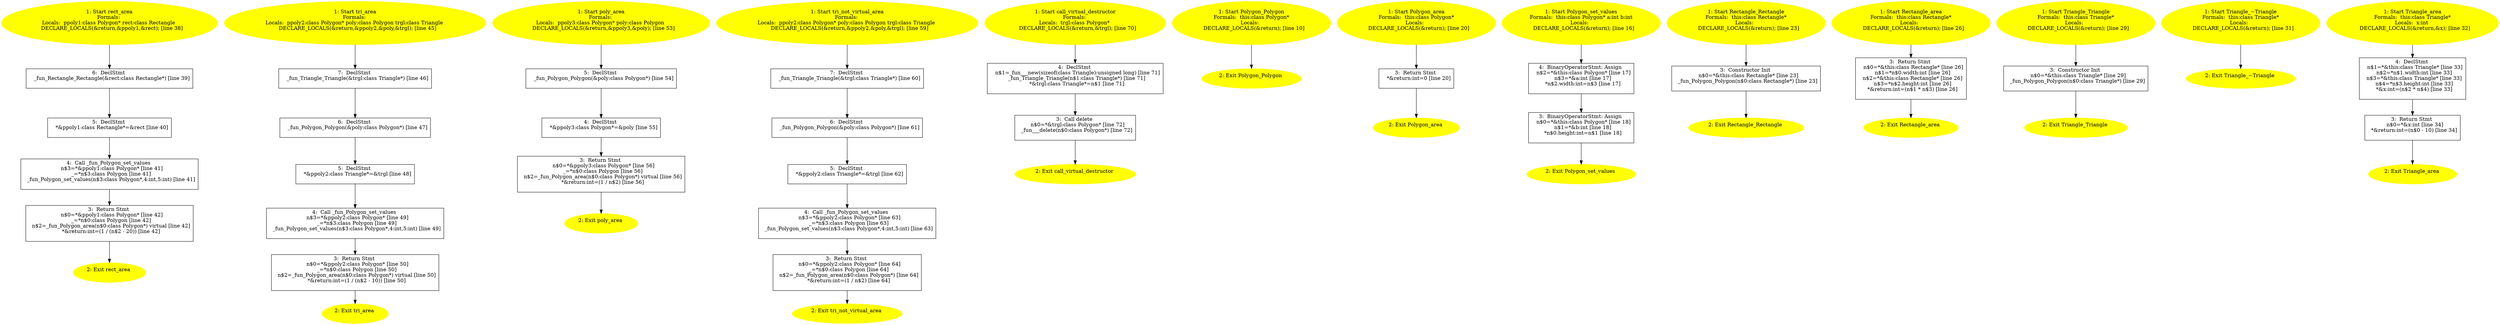 /* @generated */
digraph iCFG {
"rect_area{d41d8cd98f00b204e9800998ecf8427e_Z9rect_areav}.7529a669146a302c010325a70020bd20_1" [label="1: Start rect_area\nFormals: \nLocals:  ppoly1:class Polygon* rect:class Rectangle \n   DECLARE_LOCALS(&return,&ppoly1,&rect); [line 38]\n " color=yellow style=filled]
	

	 "rect_area{d41d8cd98f00b204e9800998ecf8427e_Z9rect_areav}.7529a669146a302c010325a70020bd20_1" -> "rect_area{d41d8cd98f00b204e9800998ecf8427e_Z9rect_areav}.7529a669146a302c010325a70020bd20_6" ;
"rect_area{d41d8cd98f00b204e9800998ecf8427e_Z9rect_areav}.7529a669146a302c010325a70020bd20_2" [label="2: Exit rect_area \n  " color=yellow style=filled]
	

"rect_area{d41d8cd98f00b204e9800998ecf8427e_Z9rect_areav}.7529a669146a302c010325a70020bd20_3" [label="3:  Return Stmt \n   n$0=*&ppoly1:class Polygon* [line 42]\n  _=*n$0:class Polygon [line 42]\n  n$2=_fun_Polygon_area(n$0:class Polygon*) virtual [line 42]\n  *&return:int=(1 / (n$2 - 20)) [line 42]\n " shape="box"]
	

	 "rect_area{d41d8cd98f00b204e9800998ecf8427e_Z9rect_areav}.7529a669146a302c010325a70020bd20_3" -> "rect_area{d41d8cd98f00b204e9800998ecf8427e_Z9rect_areav}.7529a669146a302c010325a70020bd20_2" ;
"rect_area{d41d8cd98f00b204e9800998ecf8427e_Z9rect_areav}.7529a669146a302c010325a70020bd20_4" [label="4:  Call _fun_Polygon_set_values \n   n$3=*&ppoly1:class Polygon* [line 41]\n  _=*n$3:class Polygon [line 41]\n  _fun_Polygon_set_values(n$3:class Polygon*,4:int,5:int) [line 41]\n " shape="box"]
	

	 "rect_area{d41d8cd98f00b204e9800998ecf8427e_Z9rect_areav}.7529a669146a302c010325a70020bd20_4" -> "rect_area{d41d8cd98f00b204e9800998ecf8427e_Z9rect_areav}.7529a669146a302c010325a70020bd20_3" ;
"rect_area{d41d8cd98f00b204e9800998ecf8427e_Z9rect_areav}.7529a669146a302c010325a70020bd20_5" [label="5:  DeclStmt \n   *&ppoly1:class Rectangle*=&rect [line 40]\n " shape="box"]
	

	 "rect_area{d41d8cd98f00b204e9800998ecf8427e_Z9rect_areav}.7529a669146a302c010325a70020bd20_5" -> "rect_area{d41d8cd98f00b204e9800998ecf8427e_Z9rect_areav}.7529a669146a302c010325a70020bd20_4" ;
"rect_area{d41d8cd98f00b204e9800998ecf8427e_Z9rect_areav}.7529a669146a302c010325a70020bd20_6" [label="6:  DeclStmt \n   _fun_Rectangle_Rectangle(&rect:class Rectangle*) [line 39]\n " shape="box"]
	

	 "rect_area{d41d8cd98f00b204e9800998ecf8427e_Z9rect_areav}.7529a669146a302c010325a70020bd20_6" -> "rect_area{d41d8cd98f00b204e9800998ecf8427e_Z9rect_areav}.7529a669146a302c010325a70020bd20_5" ;
"tri_area{d41d8cd98f00b204e9800998ecf8427e_Z8tri_areav}.0f1edae6ba2b819805933f1e9be25f77_1" [label="1: Start tri_area\nFormals: \nLocals:  ppoly2:class Polygon* poly:class Polygon trgl:class Triangle \n   DECLARE_LOCALS(&return,&ppoly2,&poly,&trgl); [line 45]\n " color=yellow style=filled]
	

	 "tri_area{d41d8cd98f00b204e9800998ecf8427e_Z8tri_areav}.0f1edae6ba2b819805933f1e9be25f77_1" -> "tri_area{d41d8cd98f00b204e9800998ecf8427e_Z8tri_areav}.0f1edae6ba2b819805933f1e9be25f77_7" ;
"tri_area{d41d8cd98f00b204e9800998ecf8427e_Z8tri_areav}.0f1edae6ba2b819805933f1e9be25f77_2" [label="2: Exit tri_area \n  " color=yellow style=filled]
	

"tri_area{d41d8cd98f00b204e9800998ecf8427e_Z8tri_areav}.0f1edae6ba2b819805933f1e9be25f77_3" [label="3:  Return Stmt \n   n$0=*&ppoly2:class Polygon* [line 50]\n  _=*n$0:class Polygon [line 50]\n  n$2=_fun_Polygon_area(n$0:class Polygon*) virtual [line 50]\n  *&return:int=(1 / (n$2 - 10)) [line 50]\n " shape="box"]
	

	 "tri_area{d41d8cd98f00b204e9800998ecf8427e_Z8tri_areav}.0f1edae6ba2b819805933f1e9be25f77_3" -> "tri_area{d41d8cd98f00b204e9800998ecf8427e_Z8tri_areav}.0f1edae6ba2b819805933f1e9be25f77_2" ;
"tri_area{d41d8cd98f00b204e9800998ecf8427e_Z8tri_areav}.0f1edae6ba2b819805933f1e9be25f77_4" [label="4:  Call _fun_Polygon_set_values \n   n$3=*&ppoly2:class Polygon* [line 49]\n  _=*n$3:class Polygon [line 49]\n  _fun_Polygon_set_values(n$3:class Polygon*,4:int,5:int) [line 49]\n " shape="box"]
	

	 "tri_area{d41d8cd98f00b204e9800998ecf8427e_Z8tri_areav}.0f1edae6ba2b819805933f1e9be25f77_4" -> "tri_area{d41d8cd98f00b204e9800998ecf8427e_Z8tri_areav}.0f1edae6ba2b819805933f1e9be25f77_3" ;
"tri_area{d41d8cd98f00b204e9800998ecf8427e_Z8tri_areav}.0f1edae6ba2b819805933f1e9be25f77_5" [label="5:  DeclStmt \n   *&ppoly2:class Triangle*=&trgl [line 48]\n " shape="box"]
	

	 "tri_area{d41d8cd98f00b204e9800998ecf8427e_Z8tri_areav}.0f1edae6ba2b819805933f1e9be25f77_5" -> "tri_area{d41d8cd98f00b204e9800998ecf8427e_Z8tri_areav}.0f1edae6ba2b819805933f1e9be25f77_4" ;
"tri_area{d41d8cd98f00b204e9800998ecf8427e_Z8tri_areav}.0f1edae6ba2b819805933f1e9be25f77_6" [label="6:  DeclStmt \n   _fun_Polygon_Polygon(&poly:class Polygon*) [line 47]\n " shape="box"]
	

	 "tri_area{d41d8cd98f00b204e9800998ecf8427e_Z8tri_areav}.0f1edae6ba2b819805933f1e9be25f77_6" -> "tri_area{d41d8cd98f00b204e9800998ecf8427e_Z8tri_areav}.0f1edae6ba2b819805933f1e9be25f77_5" ;
"tri_area{d41d8cd98f00b204e9800998ecf8427e_Z8tri_areav}.0f1edae6ba2b819805933f1e9be25f77_7" [label="7:  DeclStmt \n   _fun_Triangle_Triangle(&trgl:class Triangle*) [line 46]\n " shape="box"]
	

	 "tri_area{d41d8cd98f00b204e9800998ecf8427e_Z8tri_areav}.0f1edae6ba2b819805933f1e9be25f77_7" -> "tri_area{d41d8cd98f00b204e9800998ecf8427e_Z8tri_areav}.0f1edae6ba2b819805933f1e9be25f77_6" ;
"poly_area{d41d8cd98f00b204e9800998ecf8427e_Z9poly_areav}.d5bab9d8f5750ce420a904005e7c5ece_1" [label="1: Start poly_area\nFormals: \nLocals:  ppoly3:class Polygon* poly:class Polygon \n   DECLARE_LOCALS(&return,&ppoly3,&poly); [line 53]\n " color=yellow style=filled]
	

	 "poly_area{d41d8cd98f00b204e9800998ecf8427e_Z9poly_areav}.d5bab9d8f5750ce420a904005e7c5ece_1" -> "poly_area{d41d8cd98f00b204e9800998ecf8427e_Z9poly_areav}.d5bab9d8f5750ce420a904005e7c5ece_5" ;
"poly_area{d41d8cd98f00b204e9800998ecf8427e_Z9poly_areav}.d5bab9d8f5750ce420a904005e7c5ece_2" [label="2: Exit poly_area \n  " color=yellow style=filled]
	

"poly_area{d41d8cd98f00b204e9800998ecf8427e_Z9poly_areav}.d5bab9d8f5750ce420a904005e7c5ece_3" [label="3:  Return Stmt \n   n$0=*&ppoly3:class Polygon* [line 56]\n  _=*n$0:class Polygon [line 56]\n  n$2=_fun_Polygon_area(n$0:class Polygon*) virtual [line 56]\n  *&return:int=(1 / n$2) [line 56]\n " shape="box"]
	

	 "poly_area{d41d8cd98f00b204e9800998ecf8427e_Z9poly_areav}.d5bab9d8f5750ce420a904005e7c5ece_3" -> "poly_area{d41d8cd98f00b204e9800998ecf8427e_Z9poly_areav}.d5bab9d8f5750ce420a904005e7c5ece_2" ;
"poly_area{d41d8cd98f00b204e9800998ecf8427e_Z9poly_areav}.d5bab9d8f5750ce420a904005e7c5ece_4" [label="4:  DeclStmt \n   *&ppoly3:class Polygon*=&poly [line 55]\n " shape="box"]
	

	 "poly_area{d41d8cd98f00b204e9800998ecf8427e_Z9poly_areav}.d5bab9d8f5750ce420a904005e7c5ece_4" -> "poly_area{d41d8cd98f00b204e9800998ecf8427e_Z9poly_areav}.d5bab9d8f5750ce420a904005e7c5ece_3" ;
"poly_area{d41d8cd98f00b204e9800998ecf8427e_Z9poly_areav}.d5bab9d8f5750ce420a904005e7c5ece_5" [label="5:  DeclStmt \n   _fun_Polygon_Polygon(&poly:class Polygon*) [line 54]\n " shape="box"]
	

	 "poly_area{d41d8cd98f00b204e9800998ecf8427e_Z9poly_areav}.d5bab9d8f5750ce420a904005e7c5ece_5" -> "poly_area{d41d8cd98f00b204e9800998ecf8427e_Z9poly_areav}.d5bab9d8f5750ce420a904005e7c5ece_4" ;
"tri_not_virtual_area{d41d8cd98f00b204e9800998ecf8427e_Z20tri_not_virtual_areav}.5709e7f49118f7ebd6a079236a45d015_1" [label="1: Start tri_not_virtual_area\nFormals: \nLocals:  ppoly2:class Polygon* poly:class Polygon trgl:class Triangle \n   DECLARE_LOCALS(&return,&ppoly2,&poly,&trgl); [line 59]\n " color=yellow style=filled]
	

	 "tri_not_virtual_area{d41d8cd98f00b204e9800998ecf8427e_Z20tri_not_virtual_areav}.5709e7f49118f7ebd6a079236a45d015_1" -> "tri_not_virtual_area{d41d8cd98f00b204e9800998ecf8427e_Z20tri_not_virtual_areav}.5709e7f49118f7ebd6a079236a45d015_7" ;
"tri_not_virtual_area{d41d8cd98f00b204e9800998ecf8427e_Z20tri_not_virtual_areav}.5709e7f49118f7ebd6a079236a45d015_2" [label="2: Exit tri_not_virtual_area \n  " color=yellow style=filled]
	

"tri_not_virtual_area{d41d8cd98f00b204e9800998ecf8427e_Z20tri_not_virtual_areav}.5709e7f49118f7ebd6a079236a45d015_3" [label="3:  Return Stmt \n   n$0=*&ppoly2:class Polygon* [line 64]\n  _=*n$0:class Polygon [line 64]\n  n$2=_fun_Polygon_area(n$0:class Polygon*) [line 64]\n  *&return:int=(1 / n$2) [line 64]\n " shape="box"]
	

	 "tri_not_virtual_area{d41d8cd98f00b204e9800998ecf8427e_Z20tri_not_virtual_areav}.5709e7f49118f7ebd6a079236a45d015_3" -> "tri_not_virtual_area{d41d8cd98f00b204e9800998ecf8427e_Z20tri_not_virtual_areav}.5709e7f49118f7ebd6a079236a45d015_2" ;
"tri_not_virtual_area{d41d8cd98f00b204e9800998ecf8427e_Z20tri_not_virtual_areav}.5709e7f49118f7ebd6a079236a45d015_4" [label="4:  Call _fun_Polygon_set_values \n   n$3=*&ppoly2:class Polygon* [line 63]\n  _=*n$3:class Polygon [line 63]\n  _fun_Polygon_set_values(n$3:class Polygon*,4:int,5:int) [line 63]\n " shape="box"]
	

	 "tri_not_virtual_area{d41d8cd98f00b204e9800998ecf8427e_Z20tri_not_virtual_areav}.5709e7f49118f7ebd6a079236a45d015_4" -> "tri_not_virtual_area{d41d8cd98f00b204e9800998ecf8427e_Z20tri_not_virtual_areav}.5709e7f49118f7ebd6a079236a45d015_3" ;
"tri_not_virtual_area{d41d8cd98f00b204e9800998ecf8427e_Z20tri_not_virtual_areav}.5709e7f49118f7ebd6a079236a45d015_5" [label="5:  DeclStmt \n   *&ppoly2:class Triangle*=&trgl [line 62]\n " shape="box"]
	

	 "tri_not_virtual_area{d41d8cd98f00b204e9800998ecf8427e_Z20tri_not_virtual_areav}.5709e7f49118f7ebd6a079236a45d015_5" -> "tri_not_virtual_area{d41d8cd98f00b204e9800998ecf8427e_Z20tri_not_virtual_areav}.5709e7f49118f7ebd6a079236a45d015_4" ;
"tri_not_virtual_area{d41d8cd98f00b204e9800998ecf8427e_Z20tri_not_virtual_areav}.5709e7f49118f7ebd6a079236a45d015_6" [label="6:  DeclStmt \n   _fun_Polygon_Polygon(&poly:class Polygon*) [line 61]\n " shape="box"]
	

	 "tri_not_virtual_area{d41d8cd98f00b204e9800998ecf8427e_Z20tri_not_virtual_areav}.5709e7f49118f7ebd6a079236a45d015_6" -> "tri_not_virtual_area{d41d8cd98f00b204e9800998ecf8427e_Z20tri_not_virtual_areav}.5709e7f49118f7ebd6a079236a45d015_5" ;
"tri_not_virtual_area{d41d8cd98f00b204e9800998ecf8427e_Z20tri_not_virtual_areav}.5709e7f49118f7ebd6a079236a45d015_7" [label="7:  DeclStmt \n   _fun_Triangle_Triangle(&trgl:class Triangle*) [line 60]\n " shape="box"]
	

	 "tri_not_virtual_area{d41d8cd98f00b204e9800998ecf8427e_Z20tri_not_virtual_areav}.5709e7f49118f7ebd6a079236a45d015_7" -> "tri_not_virtual_area{d41d8cd98f00b204e9800998ecf8427e_Z20tri_not_virtual_areav}.5709e7f49118f7ebd6a079236a45d015_6" ;
"call_virtual_destructor{d41d8cd98f00b204e9800998ecf8427e_Z23call_virtual_destructorv}.68392b9d3995addf010d1894d7d11474_1" [label="1: Start call_virtual_destructor\nFormals: \nLocals:  trgl:class Polygon* \n   DECLARE_LOCALS(&return,&trgl); [line 70]\n " color=yellow style=filled]
	

	 "call_virtual_destructor{d41d8cd98f00b204e9800998ecf8427e_Z23call_virtual_destructorv}.68392b9d3995addf010d1894d7d11474_1" -> "call_virtual_destructor{d41d8cd98f00b204e9800998ecf8427e_Z23call_virtual_destructorv}.68392b9d3995addf010d1894d7d11474_4" ;
"call_virtual_destructor{d41d8cd98f00b204e9800998ecf8427e_Z23call_virtual_destructorv}.68392b9d3995addf010d1894d7d11474_2" [label="2: Exit call_virtual_destructor \n  " color=yellow style=filled]
	

"call_virtual_destructor{d41d8cd98f00b204e9800998ecf8427e_Z23call_virtual_destructorv}.68392b9d3995addf010d1894d7d11474_3" [label="3:  Call delete \n   n$0=*&trgl:class Polygon* [line 72]\n  _fun___delete(n$0:class Polygon*) [line 72]\n " shape="box"]
	

	 "call_virtual_destructor{d41d8cd98f00b204e9800998ecf8427e_Z23call_virtual_destructorv}.68392b9d3995addf010d1894d7d11474_3" -> "call_virtual_destructor{d41d8cd98f00b204e9800998ecf8427e_Z23call_virtual_destructorv}.68392b9d3995addf010d1894d7d11474_2" ;
"call_virtual_destructor{d41d8cd98f00b204e9800998ecf8427e_Z23call_virtual_destructorv}.68392b9d3995addf010d1894d7d11474_4" [label="4:  DeclStmt \n   n$1=_fun___new(sizeof(class Triangle):unsigned long) [line 71]\n  _fun_Triangle_Triangle(n$1:class Triangle*) [line 71]\n  *&trgl:class Triangle*=n$1 [line 71]\n " shape="box"]
	

	 "call_virtual_destructor{d41d8cd98f00b204e9800998ecf8427e_Z23call_virtual_destructorv}.68392b9d3995addf010d1894d7d11474_4" -> "call_virtual_destructor{d41d8cd98f00b204e9800998ecf8427e_Z23call_virtual_destructorv}.68392b9d3995addf010d1894d7d11474_3" ;
"Polygon_Polygon{_ZN7PolygonC1Ev}.2a714be9fcd2e1253a8bf3bc3a67805f_1" [label="1: Start Polygon_Polygon\nFormals:  this:class Polygon*\nLocals:  \n   DECLARE_LOCALS(&return); [line 10]\n " color=yellow style=filled]
	

	 "Polygon_Polygon{_ZN7PolygonC1Ev}.2a714be9fcd2e1253a8bf3bc3a67805f_1" -> "Polygon_Polygon{_ZN7PolygonC1Ev}.2a714be9fcd2e1253a8bf3bc3a67805f_2" ;
"Polygon_Polygon{_ZN7PolygonC1Ev}.2a714be9fcd2e1253a8bf3bc3a67805f_2" [label="2: Exit Polygon_Polygon \n  " color=yellow style=filled]
	

"Polygon_area(_ZN7Polygon4areaEv).a4c8d02a550bb3730b6a7c9c51eedfb5_1" [label="1: Start Polygon_area\nFormals:  this:class Polygon*\nLocals:  \n   DECLARE_LOCALS(&return); [line 20]\n " color=yellow style=filled]
	

	 "Polygon_area(_ZN7Polygon4areaEv).a4c8d02a550bb3730b6a7c9c51eedfb5_1" -> "Polygon_area(_ZN7Polygon4areaEv).a4c8d02a550bb3730b6a7c9c51eedfb5_3" ;
"Polygon_area(_ZN7Polygon4areaEv).a4c8d02a550bb3730b6a7c9c51eedfb5_2" [label="2: Exit Polygon_area \n  " color=yellow style=filled]
	

"Polygon_area(_ZN7Polygon4areaEv).a4c8d02a550bb3730b6a7c9c51eedfb5_3" [label="3:  Return Stmt \n   *&return:int=0 [line 20]\n " shape="box"]
	

	 "Polygon_area(_ZN7Polygon4areaEv).a4c8d02a550bb3730b6a7c9c51eedfb5_3" -> "Polygon_area(_ZN7Polygon4areaEv).a4c8d02a550bb3730b6a7c9c51eedfb5_2" ;
"Polygon_set_values(_ZN7Polygon10set_valuesEii).bcfa031644af6cee44482628104a931b_1" [label="1: Start Polygon_set_values\nFormals:  this:class Polygon* a:int b:int\nLocals:  \n   DECLARE_LOCALS(&return); [line 16]\n " color=yellow style=filled]
	

	 "Polygon_set_values(_ZN7Polygon10set_valuesEii).bcfa031644af6cee44482628104a931b_1" -> "Polygon_set_values(_ZN7Polygon10set_valuesEii).bcfa031644af6cee44482628104a931b_4" ;
"Polygon_set_values(_ZN7Polygon10set_valuesEii).bcfa031644af6cee44482628104a931b_2" [label="2: Exit Polygon_set_values \n  " color=yellow style=filled]
	

"Polygon_set_values(_ZN7Polygon10set_valuesEii).bcfa031644af6cee44482628104a931b_3" [label="3:  BinaryOperatorStmt: Assign \n   n$0=*&this:class Polygon* [line 18]\n  n$1=*&b:int [line 18]\n  *n$0.height:int=n$1 [line 18]\n " shape="box"]
	

	 "Polygon_set_values(_ZN7Polygon10set_valuesEii).bcfa031644af6cee44482628104a931b_3" -> "Polygon_set_values(_ZN7Polygon10set_valuesEii).bcfa031644af6cee44482628104a931b_2" ;
"Polygon_set_values(_ZN7Polygon10set_valuesEii).bcfa031644af6cee44482628104a931b_4" [label="4:  BinaryOperatorStmt: Assign \n   n$2=*&this:class Polygon* [line 17]\n  n$3=*&a:int [line 17]\n  *n$2.width:int=n$3 [line 17]\n " shape="box"]
	

	 "Polygon_set_values(_ZN7Polygon10set_valuesEii).bcfa031644af6cee44482628104a931b_4" -> "Polygon_set_values(_ZN7Polygon10set_valuesEii).bcfa031644af6cee44482628104a931b_3" ;
"Rectangle_Rectangle{_ZN9RectangleC1Ev}.44ad9ce23abe8061df7ef35130b5d8de_1" [label="1: Start Rectangle_Rectangle\nFormals:  this:class Rectangle*\nLocals:  \n   DECLARE_LOCALS(&return); [line 23]\n " color=yellow style=filled]
	

	 "Rectangle_Rectangle{_ZN9RectangleC1Ev}.44ad9ce23abe8061df7ef35130b5d8de_1" -> "Rectangle_Rectangle{_ZN9RectangleC1Ev}.44ad9ce23abe8061df7ef35130b5d8de_3" ;
"Rectangle_Rectangle{_ZN9RectangleC1Ev}.44ad9ce23abe8061df7ef35130b5d8de_2" [label="2: Exit Rectangle_Rectangle \n  " color=yellow style=filled]
	

"Rectangle_Rectangle{_ZN9RectangleC1Ev}.44ad9ce23abe8061df7ef35130b5d8de_3" [label="3:  Constructor Init \n   n$0=*&this:class Rectangle* [line 23]\n  _fun_Polygon_Polygon(n$0:class Rectangle*) [line 23]\n " shape="box"]
	

	 "Rectangle_Rectangle{_ZN9RectangleC1Ev}.44ad9ce23abe8061df7ef35130b5d8de_3" -> "Rectangle_Rectangle{_ZN9RectangleC1Ev}.44ad9ce23abe8061df7ef35130b5d8de_2" ;
"Rectangle_area(_ZN7Polygon4areaEv).70549679377a8f26ae6907dc7333bd5e_1" [label="1: Start Rectangle_area\nFormals:  this:class Rectangle*\nLocals:  \n   DECLARE_LOCALS(&return); [line 26]\n " color=yellow style=filled]
	

	 "Rectangle_area(_ZN7Polygon4areaEv).70549679377a8f26ae6907dc7333bd5e_1" -> "Rectangle_area(_ZN7Polygon4areaEv).70549679377a8f26ae6907dc7333bd5e_3" ;
"Rectangle_area(_ZN7Polygon4areaEv).70549679377a8f26ae6907dc7333bd5e_2" [label="2: Exit Rectangle_area \n  " color=yellow style=filled]
	

"Rectangle_area(_ZN7Polygon4areaEv).70549679377a8f26ae6907dc7333bd5e_3" [label="3:  Return Stmt \n   n$0=*&this:class Rectangle* [line 26]\n  n$1=*n$0.width:int [line 26]\n  n$2=*&this:class Rectangle* [line 26]\n  n$3=*n$2.height:int [line 26]\n  *&return:int=(n$1 * n$3) [line 26]\n " shape="box"]
	

	 "Rectangle_area(_ZN7Polygon4areaEv).70549679377a8f26ae6907dc7333bd5e_3" -> "Rectangle_area(_ZN7Polygon4areaEv).70549679377a8f26ae6907dc7333bd5e_2" ;
"Triangle_Triangle{_ZN8TriangleC1Ev}.d14359a268db1e9962599e21c65adccd_1" [label="1: Start Triangle_Triangle\nFormals:  this:class Triangle*\nLocals:  \n   DECLARE_LOCALS(&return); [line 29]\n " color=yellow style=filled]
	

	 "Triangle_Triangle{_ZN8TriangleC1Ev}.d14359a268db1e9962599e21c65adccd_1" -> "Triangle_Triangle{_ZN8TriangleC1Ev}.d14359a268db1e9962599e21c65adccd_3" ;
"Triangle_Triangle{_ZN8TriangleC1Ev}.d14359a268db1e9962599e21c65adccd_2" [label="2: Exit Triangle_Triangle \n  " color=yellow style=filled]
	

"Triangle_Triangle{_ZN8TriangleC1Ev}.d14359a268db1e9962599e21c65adccd_3" [label="3:  Constructor Init \n   n$0=*&this:class Triangle* [line 29]\n  _fun_Polygon_Polygon(n$0:class Triangle*) [line 29]\n " shape="box"]
	

	 "Triangle_Triangle{_ZN8TriangleC1Ev}.d14359a268db1e9962599e21c65adccd_3" -> "Triangle_Triangle{_ZN8TriangleC1Ev}.d14359a268db1e9962599e21c65adccd_2" ;
"Triangle_~Triangle(_ZN7PolygonD0Ev).740af9d2e5b7a8e548b6970b2b52b407_1" [label="1: Start Triangle_~Triangle\nFormals:  this:class Triangle*\nLocals:  \n   DECLARE_LOCALS(&return); [line 31]\n " color=yellow style=filled]
	

	 "Triangle_~Triangle(_ZN7PolygonD0Ev).740af9d2e5b7a8e548b6970b2b52b407_1" -> "Triangle_~Triangle(_ZN7PolygonD0Ev).740af9d2e5b7a8e548b6970b2b52b407_2" ;
"Triangle_~Triangle(_ZN7PolygonD0Ev).740af9d2e5b7a8e548b6970b2b52b407_2" [label="2: Exit Triangle_~Triangle \n  " color=yellow style=filled]
	

"Triangle_area(_ZN7Polygon4areaEv).a328f89883991540ff3d594c4ab0b7ce_1" [label="1: Start Triangle_area\nFormals:  this:class Triangle*\nLocals:  x:int \n   DECLARE_LOCALS(&return,&x); [line 32]\n " color=yellow style=filled]
	

	 "Triangle_area(_ZN7Polygon4areaEv).a328f89883991540ff3d594c4ab0b7ce_1" -> "Triangle_area(_ZN7Polygon4areaEv).a328f89883991540ff3d594c4ab0b7ce_4" ;
"Triangle_area(_ZN7Polygon4areaEv).a328f89883991540ff3d594c4ab0b7ce_2" [label="2: Exit Triangle_area \n  " color=yellow style=filled]
	

"Triangle_area(_ZN7Polygon4areaEv).a328f89883991540ff3d594c4ab0b7ce_3" [label="3:  Return Stmt \n   n$0=*&x:int [line 34]\n  *&return:int=(n$0 - 10) [line 34]\n " shape="box"]
	

	 "Triangle_area(_ZN7Polygon4areaEv).a328f89883991540ff3d594c4ab0b7ce_3" -> "Triangle_area(_ZN7Polygon4areaEv).a328f89883991540ff3d594c4ab0b7ce_2" ;
"Triangle_area(_ZN7Polygon4areaEv).a328f89883991540ff3d594c4ab0b7ce_4" [label="4:  DeclStmt \n   n$1=*&this:class Triangle* [line 33]\n  n$2=*n$1.width:int [line 33]\n  n$3=*&this:class Triangle* [line 33]\n  n$4=*n$3.height:int [line 33]\n  *&x:int=(n$2 * n$4) [line 33]\n " shape="box"]
	

	 "Triangle_area(_ZN7Polygon4areaEv).a328f89883991540ff3d594c4ab0b7ce_4" -> "Triangle_area(_ZN7Polygon4areaEv).a328f89883991540ff3d594c4ab0b7ce_3" ;
}
